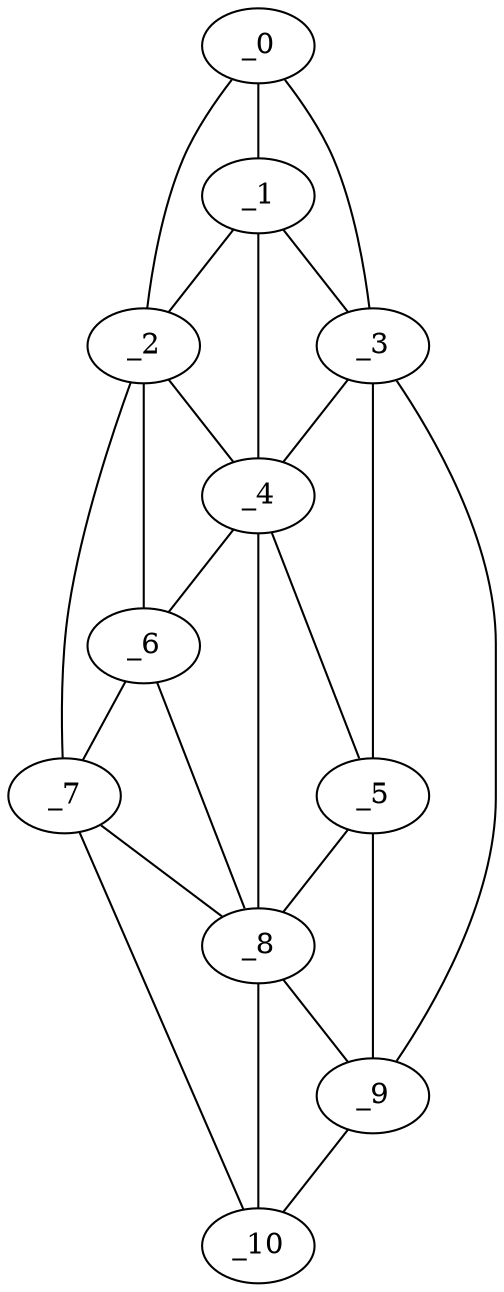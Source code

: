 graph "obj34__25.gxl" {
	_0	 [x=37,
		y=31];
	_1	 [x=47,
		y=40];
	_0 -- _1	 [valence=2];
	_2	 [x=52,
		y=30];
	_0 -- _2	 [valence=1];
	_3	 [x=67,
		y=75];
	_0 -- _3	 [valence=1];
	_1 -- _2	 [valence=2];
	_1 -- _3	 [valence=2];
	_4	 [x=69,
		y=39];
	_1 -- _4	 [valence=2];
	_2 -- _4	 [valence=1];
	_6	 [x=80,
		y=34];
	_2 -- _6	 [valence=2];
	_7	 [x=88,
		y=31];
	_2 -- _7	 [valence=1];
	_3 -- _4	 [valence=1];
	_5	 [x=77,
		y=69];
	_3 -- _5	 [valence=2];
	_9	 [x=122,
		y=69];
	_3 -- _9	 [valence=1];
	_4 -- _5	 [valence=2];
	_4 -- _6	 [valence=2];
	_8	 [x=93,
		y=53];
	_4 -- _8	 [valence=2];
	_5 -- _8	 [valence=2];
	_5 -- _9	 [valence=2];
	_6 -- _7	 [valence=2];
	_6 -- _8	 [valence=2];
	_7 -- _8	 [valence=2];
	_10	 [x=123,
		y=65];
	_7 -- _10	 [valence=1];
	_8 -- _9	 [valence=2];
	_8 -- _10	 [valence=2];
	_9 -- _10	 [valence=1];
}
